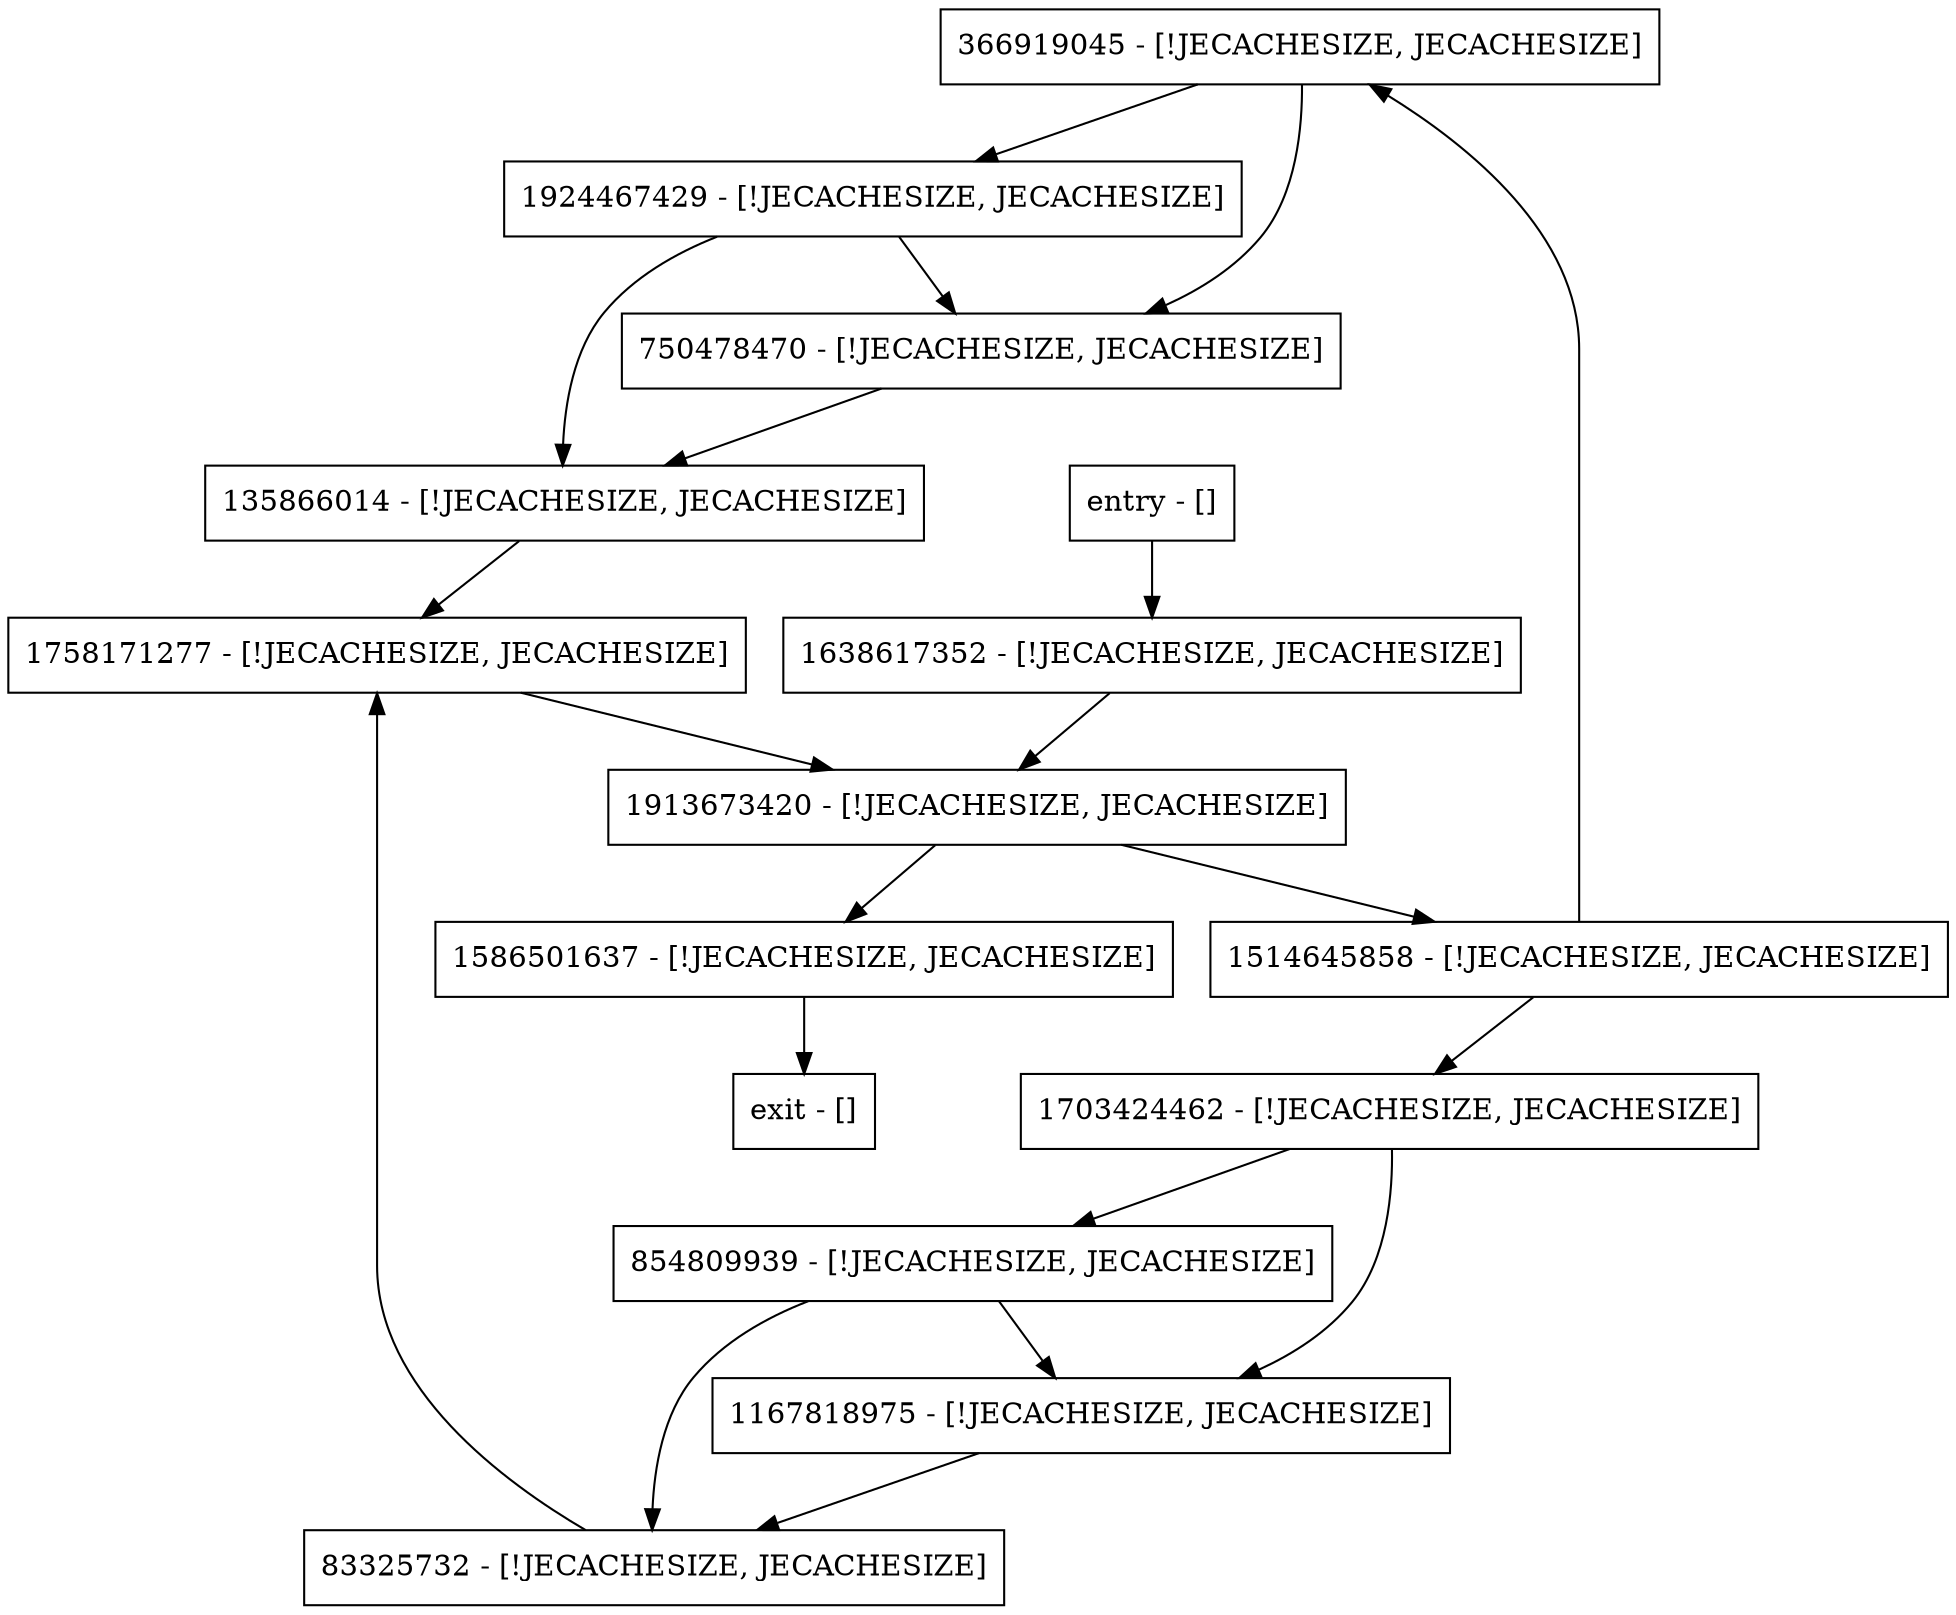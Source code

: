 digraph packLnMemIds {
node [shape=record];
366919045 [label="366919045 - [!JECACHESIZE, JECACHESIZE]"];
1167818975 [label="1167818975 - [!JECACHESIZE, JECACHESIZE]"];
1924467429 [label="1924467429 - [!JECACHESIZE, JECACHESIZE]"];
1758171277 [label="1758171277 - [!JECACHESIZE, JECACHESIZE]"];
1913673420 [label="1913673420 - [!JECACHESIZE, JECACHESIZE]"];
1703424462 [label="1703424462 - [!JECACHESIZE, JECACHESIZE]"];
135866014 [label="135866014 - [!JECACHESIZE, JECACHESIZE]"];
750478470 [label="750478470 - [!JECACHESIZE, JECACHESIZE]"];
entry [label="entry - []"];
exit [label="exit - []"];
1638617352 [label="1638617352 - [!JECACHESIZE, JECACHESIZE]"];
1514645858 [label="1514645858 - [!JECACHESIZE, JECACHESIZE]"];
83325732 [label="83325732 - [!JECACHESIZE, JECACHESIZE]"];
854809939 [label="854809939 - [!JECACHESIZE, JECACHESIZE]"];
1586501637 [label="1586501637 - [!JECACHESIZE, JECACHESIZE]"];
entry;
exit;
366919045 -> 750478470;
366919045 -> 1924467429;
1167818975 -> 83325732;
1924467429 -> 750478470;
1924467429 -> 135866014;
1758171277 -> 1913673420;
1913673420 -> 1514645858;
1913673420 -> 1586501637;
1703424462 -> 1167818975;
1703424462 -> 854809939;
135866014 -> 1758171277;
750478470 -> 135866014;
entry -> 1638617352;
1638617352 -> 1913673420;
1514645858 -> 366919045;
1514645858 -> 1703424462;
83325732 -> 1758171277;
854809939 -> 1167818975;
854809939 -> 83325732;
1586501637 -> exit;
}
